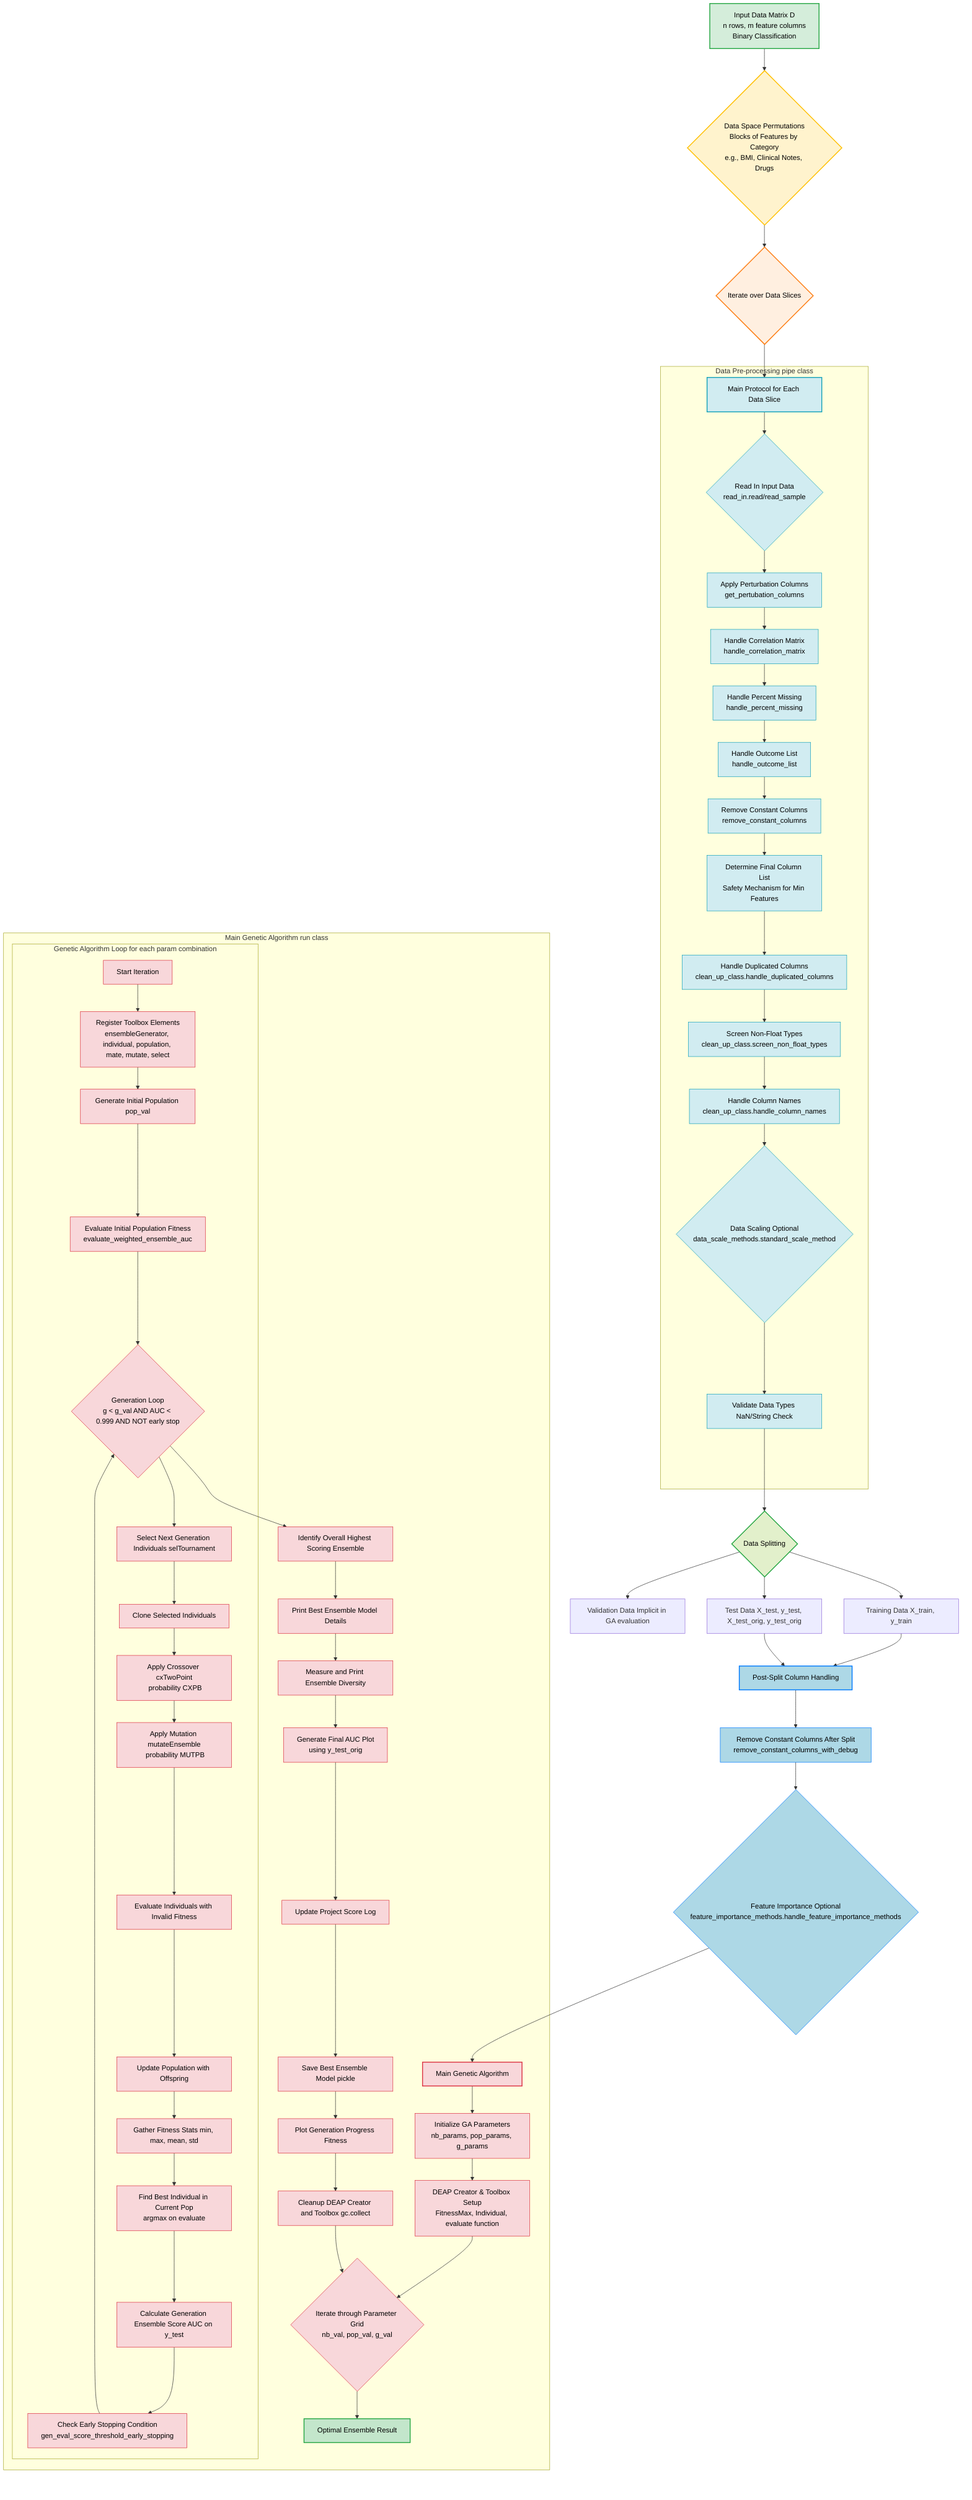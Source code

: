 graph TD
    A[Input Data Matrix D<br>n rows, m feature columns<br>Binary Classification] --> B{Data Space Permutations<br>Blocks of Features by Category<br>e.g., BMI, Clinical Notes, Drugs};

    B --> C{Iterate over Data Slices};

    C --> D[Main Protocol for Each Data Slice];

    subgraph Data Pre-processing pipe class
        D --> P1{Read In Input Data<br>read_in.read/read_sample};
        P1 --> P2[Apply Perturbation Columns<br> get_pertubation_columns];
        P2 --> P3[Handle Correlation Matrix<br>handle_correlation_matrix];
        P3 --> P4[Handle Percent Missing<br>handle_percent_missing];
        P4 --> P5[Handle Outcome List<br>handle_outcome_list];
        P5 --> P6[Remove Constant Columns<br>remove_constant_columns];
        P6 --> P7[Determine Final Column List<br>Safety Mechanism for Min Features];
        P7 --> P8[Handle Duplicated Columns<br>clean_up_class.handle_duplicated_columns];
        P8 --> P9[Screen Non-Float Types<br>clean_up_class.screen_non_float_types];
        P9 --> P10[Handle Column Names<br>clean_up_class.handle_column_names];
        P10 --> P11{Data Scaling Optional<br>data_scale_methods.standard_scale_method};
        P11 --> P12[Validate Data Types NaN/String Check];
    end

    P12 --> E{Data Splitting};
    E --> E1[Training Data X_train, y_train];
    E --> E2[Test Data X_test, y_test, X_test_orig, y_test_orig];
    E --> E3[Validation Data Implicit in GA evaluation];

    E1 & E2 --> F[Post-Split Column Handling];
    F --> F1[Remove Constant Columns After Split<br>remove_constant_columns_with_debug];
    F1 --> F2{Feature Importance Optional<br>feature_importance_methods.handle_feature_importance_methods};

    F2 --> G[Main Genetic Algorithm];

    subgraph Main Genetic Algorithm run class
        G --> GA_Init[Initialize GA Parameters<br>nb_params, pop_params, g_params];
        GA_Init --> GA_DeapSetup[DEAP Creator & Toolbox Setup<br>FitnessMax, Individual, evaluate function];

        GA_DeapSetup --> GA_IterateParams{Iterate through Parameter Grid<br>nb_val, pop_val, g_val};

        subgraph Genetic Algorithm Loop for each param combination
            GAL_Start[Start Iteration];
            GAL_Start --> GAL_RegToolbox[Register Toolbox Elements<br>ensembleGenerator, individual, population, mate, mutate, select];
            GAL_RegToolbox --> GAL_Pop[Generate Initial Population pop_val];
            GAL_Pop --> GAL_EvalInit[Evaluate Initial Population Fitness<br>evaluate_weighted_ensemble_auc];

            GAL_EvalInit --> GAL_Loop{Generation Loop<br>g &lt; g_val AND AUC &lt; 0.999 AND NOT early stop};
            GAL_Loop --> GAL_Select[Select Next Generation Individuals selTournament];
            GAL_Select --> GAL_Clone[Clone Selected Individuals];
            GAL_Clone --> GAL_Crossover[Apply Crossover cxTwoPoint<br> probability CXPB];
            GAL_Crossover --> GAL_Mutate[Apply Mutation mutateEnsemble<br> probability MUTPB];
            GAL_Mutate --> GAL_EvalInvalid[Evaluate Individuals with Invalid Fitness];
            GAL_EvalInvalid --> GAL_UpdatePop[Update Population with Offspring];
            GAL_UpdatePop --> GAL_Stats[Gather Fitness Stats min, max, mean, std];
            GAL_Stats --> GAL_FindBest[Find Best Individual in Current Pop<br>argmax on evaluate];
            GAL_FindBest --> GAL_GenEval[Calculate Generation Ensemble Score AUC on y_test];
            GAL_GenEval --> GAL_EarlyStop[Check Early Stopping Condition<br>gen_eval_score_threshold_early_stopping];
            GAL_EarlyStop --> GAL_Loop;
        end

        GAL_Loop --> GA_Finalize[Identify Overall Highest Scoring Ensemble];
        GA_Finalize --> GA_Output1[Print Best Ensemble Model Details];
        GA_Output1 --> GA_Output2[Measure and Print Ensemble Diversity];
        GA_Output2 --> GA_Output3[Generate Final AUC Plot<br>using y_test_orig];
        GA_Output3 --> GA_Output4[Update Project Score Log];
        GA_Output4 --> GA_Output5[Save Best Ensemble Model pickle];
        GA_Output5 --> GA_Output6[Plot Generation Progress Fitness];
        GA_Output6 --> GA_Cleanup[Cleanup DEAP Creator and Toolbox gc.collect];
        GA_Cleanup --> GA_IterateParams;
        GA_IterateParams --> H[Optimal Ensemble Result];
    end

    style A fill:#D4EDDA,stroke:#28A745,stroke-width:2px,color:#000
    style B fill:#FFF3CD,stroke:#FFC107,stroke-width:2px,color:#000
    style C fill:#FFEFE0,stroke:#FD7E14,stroke-width:2px,color:#000
    style D fill:#D1ECF1,stroke:#17A2B8,stroke-width:2px,color:#000
    style E fill:#E2F0CB,stroke:#28A745,stroke-width:2px,color:#000
    style F fill:#ADD8E6,stroke:#007BFF,stroke-width:2px,color:#000
    style G fill:#F8D7DA,stroke:#DC3545,stroke-width:2px,color:#000
    style H fill:#C3E6CB,stroke:#28A745,stroke-width:2px,color:#000

    style P1 fill:#D1ECF1,stroke:#17A2B8,stroke-width:1px,color:#000
    style P2 fill:#D1ECF1,stroke:#17A2B8,stroke-width:1px,color:#000
    style P3 fill:#D1ECF1,stroke:#17A2B8,stroke-width:1px,color:#000
    style P4 fill:#D1ECF1,stroke:#17A2B8,stroke-width:1px,color:#000
    style P5 fill:#D1ECF1,stroke:#17A2B8,stroke-width:1px,color:#000
    style P6 fill:#D1ECF1,stroke:#17A2B8,stroke-width:1px,color:#000
    style P7 fill:#D1ECF1,stroke:#17A2B8,stroke-width:1px,color:#000
    style P8 fill:#D1ECF1,stroke:#17A2B8,stroke-width:1px,color:#000
    style P9 fill:#D1ECF1,stroke:#17A2B8,stroke-width:1px,color:#000
    style P10 fill:#D1ECF1,stroke:#17A2B8,stroke-width:1px,color:#000
    style P11 fill:#D1ECF1,stroke:#17A2B8,stroke-width:1px,color:#000
    style P12 fill:#D1ECF1,stroke:#17A2B8,stroke-width:1px,color:#000

    style F1 fill:#ADD8E6,stroke:#007BFF,stroke-width:1px,color:#000
    style F2 fill:#ADD8E6,stroke:#007BFF,stroke-width:1px,color:#000

    style GA_Init fill:#F8D7DA,stroke:#DC3545,stroke-width:1px,color:#000
    style GA_DeapSetup fill:#F8D7DA,stroke:#DC3545,stroke-width:1px,color:#000
    style GA_IterateParams fill:#F8D7DA,stroke:#DC3545,stroke-width:1px,color:#000

    style GAL_Start fill:#F8D7DA,stroke:#DC3545,stroke-width:1px,color:#000
    style GAL_RegToolbox fill:#F8D7DA,stroke:#DC3545,stroke-width:1px,color:#000
    style GAL_Pop fill:#F8D7DA,stroke:#DC3545,stroke-width:1px,color:#000
    style GAL_EvalInit fill:#F8D7DA,stroke:#DC3545,stroke-width:1px,color:#000
    style GAL_Loop fill:#F8D7DA,stroke:#DC3545,stroke-width:1px,color:#000
    style GAL_Select fill:#F8D7DA,stroke:#DC3545,stroke-width:1px,color:#000
    style GAL_Clone fill:#F8D7DA,stroke:#DC3545,stroke-width:1px,color:#000
    style GAL_Crossover fill:#F8D7DA,stroke:#DC3545,stroke-width:1px,color:#000
    style GAL_Mutate fill:#F8D7DA,stroke:#DC3545,stroke-width:1px,color:#000
    style GAL_EvalInvalid fill:#F8D7DA,stroke:#DC3545,stroke-width:1px,color:#000
    style GAL_UpdatePop fill:#F8D7DA,stroke:#DC3545,stroke-width:1px,color:#000
    style GAL_Stats fill:#F8D7DA,stroke:#DC3545,stroke-width:1px,color:#000
    style GAL_FindBest fill:#F8D7DA,stroke:#DC3545,stroke-width:1px,color:#000
    style GAL_GenEval fill:#F8D7DA,stroke:#DC3545,stroke-width:1px,color:#000
    style GAL_EarlyStop fill:#F8D7DA,stroke:#DC3545,stroke-width:1px,color:#000

    style GA_Finalize fill:#F8D7DA,stroke:#DC3545,stroke-width:1px,color:#000
    style GA_Output1 fill:#F8D7DA,stroke:#DC3545,stroke-width:1px,color:#000
    style GA_Output2 fill:#F8D7DA,stroke:#DC3545,stroke-width:1px,color:#000
    style GA_Output3 fill:#F8D7DA,stroke:#DC3545,stroke-width:1px,color:#000
    style GA_Output4 fill:#F8D7DA,stroke:#DC3545,stroke-width:1px,color:#000
    style GA_Output5 fill:#F8D7DA,stroke:#DC3545,stroke-width:1px,color:#000
    style GA_Output6 fill:#F8D7DA,stroke:#DC3545,stroke-width:1px,color:#000
    style GA_Cleanup fill:#F8D7DA,stroke:#DC3545,stroke-width:1px,color:#000